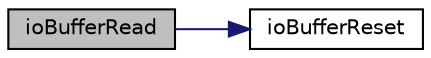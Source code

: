 digraph "ioBufferRead"
{
 // LATEX_PDF_SIZE
  edge [fontname="Helvetica",fontsize="10",labelfontname="Helvetica",labelfontsize="10"];
  node [fontname="Helvetica",fontsize="10",shape=record];
  rankdir="LR";
  Node1 [label="ioBufferRead",height=0.2,width=0.4,color="black", fillcolor="grey75", style="filled", fontcolor="black",tooltip=" "];
  Node1 -> Node2 [color="midnightblue",fontsize="10",style="solid",fontname="Helvetica"];
  Node2 [label="ioBufferReset",height=0.2,width=0.4,color="black", fillcolor="white", style="filled",URL="$IOBuffer_8c.html#a04baed52cfc34b413a5dd087bf197c06",tooltip=" "];
}
